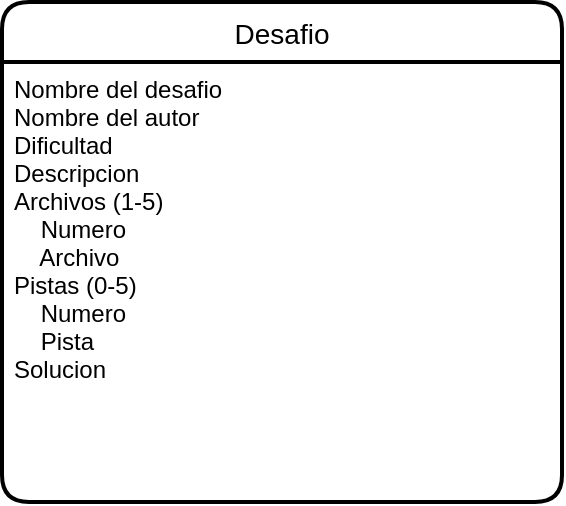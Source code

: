 <mxfile>
    <diagram id="P7sSKq73IG89lM0narc3" name="Page-1">
        <mxGraphModel dx="1068" dy="517" grid="1" gridSize="10" guides="1" tooltips="1" connect="1" arrows="1" fold="1" page="1" pageScale="1" pageWidth="1169" pageHeight="827" math="0" shadow="0">
            <root>
                <mxCell id="0"/>
                <mxCell id="1" parent="0"/>
                <mxCell id="3" value="Desafio" style="swimlane;childLayout=stackLayout;horizontal=1;startSize=30;horizontalStack=0;rounded=1;fontSize=14;fontStyle=0;strokeWidth=2;resizeParent=0;resizeLast=1;shadow=0;dashed=0;align=center;" parent="1" vertex="1">
                    <mxGeometry x="380" y="90" width="280" height="250" as="geometry"/>
                </mxCell>
                <mxCell id="4" value="Nombre del desafio&#10;Nombre del autor&#10;Dificultad&#10;Descripcion&#10;Archivos (1-5)&#10;    Numero&#10;    Archivo&#10;Pistas (0-5)&#10;    Numero&#10;    Pista&#10;Solucion" style="align=left;strokeColor=none;fillColor=none;spacingLeft=4;fontSize=12;verticalAlign=top;resizable=0;rotatable=0;part=1;" parent="3" vertex="1">
                    <mxGeometry y="30" width="280" height="220" as="geometry"/>
                </mxCell>
            </root>
        </mxGraphModel>
    </diagram>
</mxfile>